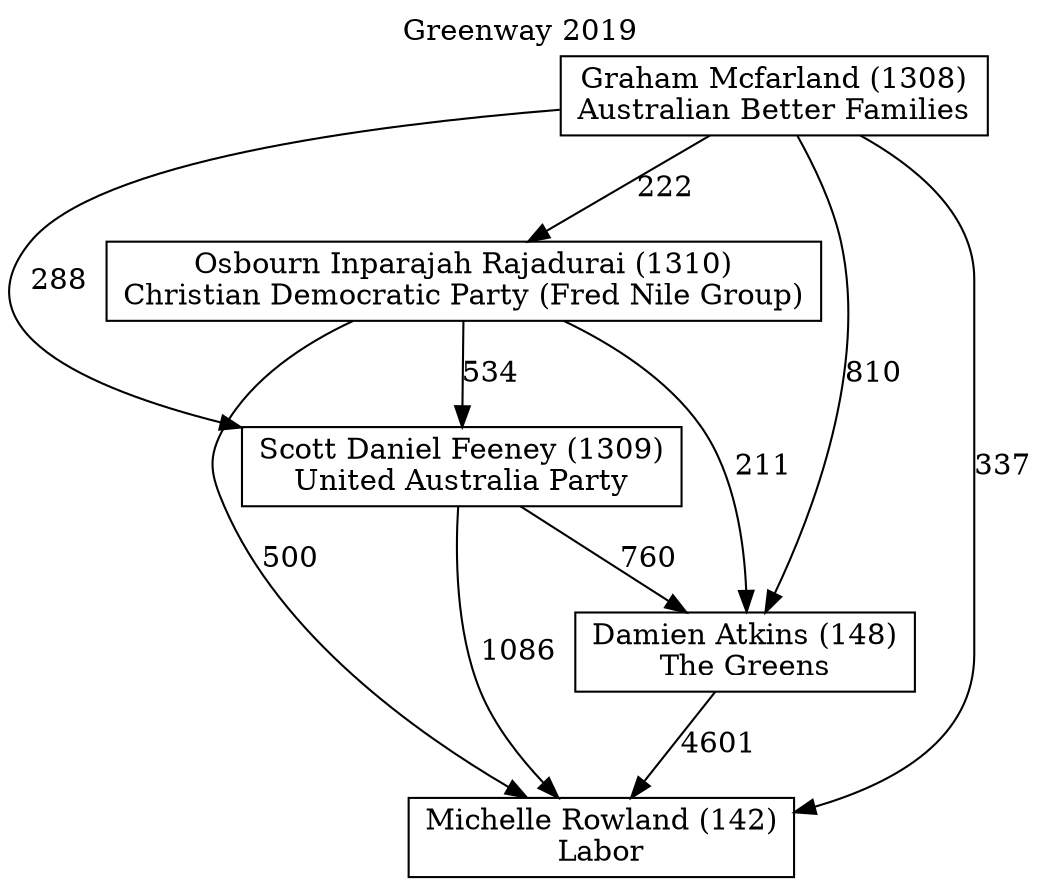 // House preference flow
digraph "Michelle Rowland (142)_Greenway_2019" {
	graph [label="Greenway 2019" labelloc=t mclimit=10]
	node [shape=box]
	"Damien Atkins (148)" [label="Damien Atkins (148)
The Greens"]
	"Graham Mcfarland (1308)" [label="Graham Mcfarland (1308)
Australian Better Families"]
	"Michelle Rowland (142)" [label="Michelle Rowland (142)
Labor"]
	"Osbourn Inparajah Rajadurai (1310)" [label="Osbourn Inparajah Rajadurai (1310)
Christian Democratic Party (Fred Nile Group)"]
	"Scott Daniel Feeney (1309)" [label="Scott Daniel Feeney (1309)
United Australia Party"]
	"Damien Atkins (148)" -> "Michelle Rowland (142)" [label=4601]
	"Graham Mcfarland (1308)" -> "Damien Atkins (148)" [label=810]
	"Graham Mcfarland (1308)" -> "Michelle Rowland (142)" [label=337]
	"Graham Mcfarland (1308)" -> "Osbourn Inparajah Rajadurai (1310)" [label=222]
	"Graham Mcfarland (1308)" -> "Scott Daniel Feeney (1309)" [label=288]
	"Osbourn Inparajah Rajadurai (1310)" -> "Damien Atkins (148)" [label=211]
	"Osbourn Inparajah Rajadurai (1310)" -> "Michelle Rowland (142)" [label=500]
	"Osbourn Inparajah Rajadurai (1310)" -> "Scott Daniel Feeney (1309)" [label=534]
	"Scott Daniel Feeney (1309)" -> "Damien Atkins (148)" [label=760]
	"Scott Daniel Feeney (1309)" -> "Michelle Rowland (142)" [label=1086]
}
